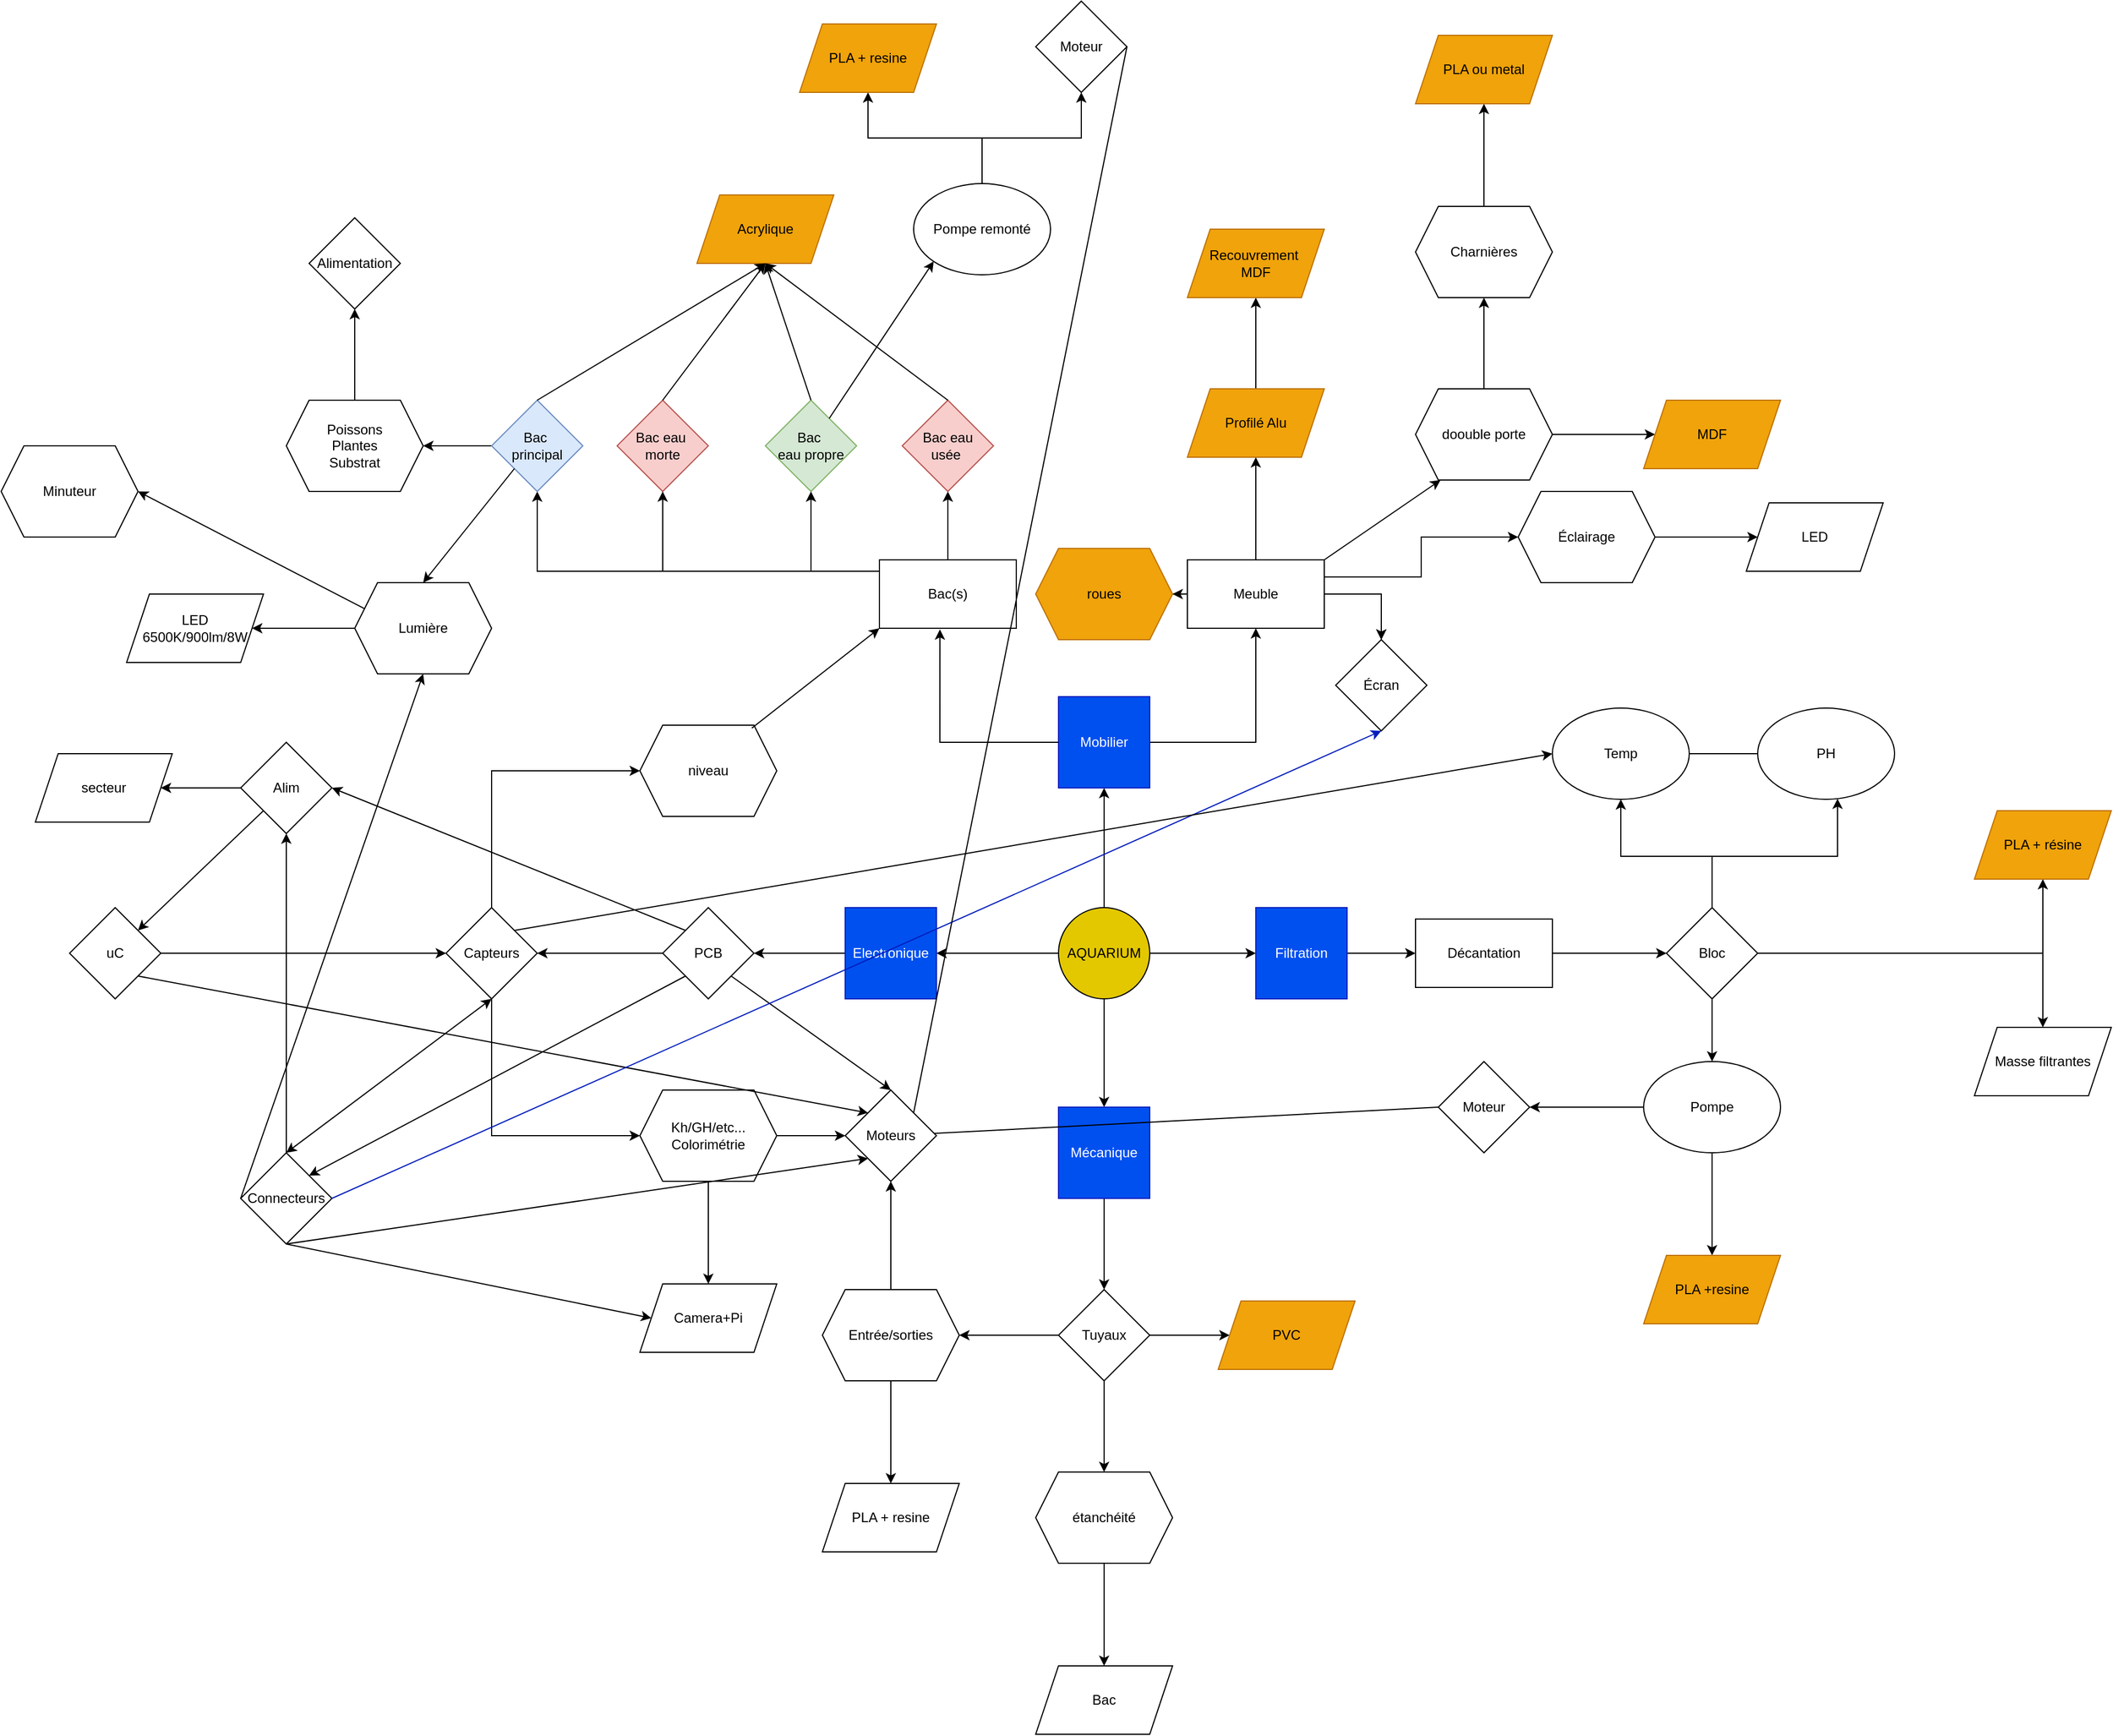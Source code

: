 <mxfile version="26.0.16">
  <diagram name="Page-1" id="bLoTzZ8Ia0ItAPfDWfL3">
    <mxGraphModel dx="2004" dy="1164" grid="1" gridSize="10" guides="1" tooltips="1" connect="1" arrows="1" fold="1" page="1" pageScale="1" pageWidth="4681" pageHeight="3300" math="0" shadow="0">
      <root>
        <mxCell id="0" />
        <mxCell id="1" parent="0" />
        <mxCell id="1NUKo4ohcZJnNdeGKxfr-5" style="edgeStyle=orthogonalEdgeStyle;rounded=0;orthogonalLoop=1;jettySize=auto;html=1;" parent="1" source="1NUKo4ohcZJnNdeGKxfr-3" edge="1">
          <mxGeometry relative="1" as="geometry">
            <mxPoint x="2327" y="1340" as="targetPoint" />
          </mxGeometry>
        </mxCell>
        <mxCell id="1NUKo4ohcZJnNdeGKxfr-7" style="edgeStyle=orthogonalEdgeStyle;rounded=0;orthogonalLoop=1;jettySize=auto;html=1;" parent="1" source="1NUKo4ohcZJnNdeGKxfr-3" target="1NUKo4ohcZJnNdeGKxfr-8" edge="1">
          <mxGeometry relative="1" as="geometry">
            <mxPoint x="2500" y="1485" as="targetPoint" />
          </mxGeometry>
        </mxCell>
        <mxCell id="1NUKo4ohcZJnNdeGKxfr-12" value="" style="edgeStyle=orthogonalEdgeStyle;rounded=0;orthogonalLoop=1;jettySize=auto;html=1;" parent="1" source="1NUKo4ohcZJnNdeGKxfr-3" target="1NUKo4ohcZJnNdeGKxfr-10" edge="1">
          <mxGeometry relative="1" as="geometry" />
        </mxCell>
        <mxCell id="1NUKo4ohcZJnNdeGKxfr-14" value="" style="edgeStyle=orthogonalEdgeStyle;rounded=0;orthogonalLoop=1;jettySize=auto;html=1;" parent="1" source="1NUKo4ohcZJnNdeGKxfr-3" target="1NUKo4ohcZJnNdeGKxfr-13" edge="1">
          <mxGeometry relative="1" as="geometry" />
        </mxCell>
        <mxCell id="1NUKo4ohcZJnNdeGKxfr-3" value="AQUARIUM" style="ellipse;whiteSpace=wrap;html=1;aspect=fixed;fillColor=light-dark(#E3C800,#EFFF11);fontColor=light-dark(#000000,#000000);strokeColor=light-dark(#000000,#E0FF19);" parent="1" vertex="1">
          <mxGeometry x="2287" y="1445" width="80" height="80" as="geometry" />
        </mxCell>
        <mxCell id="1NUKo4ohcZJnNdeGKxfr-18" style="edgeStyle=orthogonalEdgeStyle;rounded=0;orthogonalLoop=1;jettySize=auto;html=1;entryX=0.5;entryY=1;entryDx=0;entryDy=0;" parent="1" source="1NUKo4ohcZJnNdeGKxfr-6" target="1NUKo4ohcZJnNdeGKxfr-16" edge="1">
          <mxGeometry relative="1" as="geometry">
            <mxPoint x="2460" y="1210" as="targetPoint" />
          </mxGeometry>
        </mxCell>
        <mxCell id="1NUKo4ohcZJnNdeGKxfr-6" value="Mobilier" style="whiteSpace=wrap;html=1;aspect=fixed;fillColor=#0050ef;fontColor=#ffffff;strokeColor=#001DBC;" parent="1" vertex="1">
          <mxGeometry x="2287" y="1260" width="80" height="80" as="geometry" />
        </mxCell>
        <mxCell id="1NUKo4ohcZJnNdeGKxfr-21" value="" style="edgeStyle=orthogonalEdgeStyle;rounded=0;orthogonalLoop=1;jettySize=auto;html=1;" parent="1" source="1NUKo4ohcZJnNdeGKxfr-8" target="1NUKo4ohcZJnNdeGKxfr-20" edge="1">
          <mxGeometry relative="1" as="geometry" />
        </mxCell>
        <mxCell id="1NUKo4ohcZJnNdeGKxfr-8" value="Filtration" style="whiteSpace=wrap;html=1;aspect=fixed;fillColor=#0050ef;fontColor=#ffffff;strokeColor=#001DBC;" parent="1" vertex="1">
          <mxGeometry x="2460" y="1445" width="80" height="80" as="geometry" />
        </mxCell>
        <mxCell id="1NUKo4ohcZJnNdeGKxfr-103" value="" style="edgeStyle=orthogonalEdgeStyle;rounded=0;orthogonalLoop=1;jettySize=auto;html=1;" parent="1" source="1NUKo4ohcZJnNdeGKxfr-10" target="1NUKo4ohcZJnNdeGKxfr-102" edge="1">
          <mxGeometry relative="1" as="geometry" />
        </mxCell>
        <mxCell id="1NUKo4ohcZJnNdeGKxfr-10" value="Electronique" style="whiteSpace=wrap;html=1;aspect=fixed;fillColor=#0050ef;fontColor=#ffffff;strokeColor=#001DBC;" parent="1" vertex="1">
          <mxGeometry x="2100" y="1445" width="80" height="80" as="geometry" />
        </mxCell>
        <mxCell id="1NUKo4ohcZJnNdeGKxfr-77" value="" style="edgeStyle=orthogonalEdgeStyle;rounded=0;orthogonalLoop=1;jettySize=auto;html=1;" parent="1" source="1NUKo4ohcZJnNdeGKxfr-13" target="1NUKo4ohcZJnNdeGKxfr-76" edge="1">
          <mxGeometry relative="1" as="geometry" />
        </mxCell>
        <mxCell id="1NUKo4ohcZJnNdeGKxfr-13" value="Mécanique" style="whiteSpace=wrap;html=1;aspect=fixed;fillColor=#0050ef;fontColor=#ffffff;strokeColor=#001DBC;" parent="1" vertex="1">
          <mxGeometry x="2287" y="1620" width="80" height="80" as="geometry" />
        </mxCell>
        <mxCell id="1NUKo4ohcZJnNdeGKxfr-38" value="" style="edgeStyle=orthogonalEdgeStyle;rounded=0;orthogonalLoop=1;jettySize=auto;html=1;exitX=0;exitY=0.25;exitDx=0;exitDy=0;" parent="1" source="1NUKo4ohcZJnNdeGKxfr-15" target="1NUKo4ohcZJnNdeGKxfr-37" edge="1">
          <mxGeometry relative="1" as="geometry">
            <Array as="points">
              <mxPoint x="2130" y="1150" />
              <mxPoint x="1830" y="1150" />
            </Array>
          </mxGeometry>
        </mxCell>
        <mxCell id="1NUKo4ohcZJnNdeGKxfr-40" value="" style="edgeStyle=orthogonalEdgeStyle;rounded=0;orthogonalLoop=1;jettySize=auto;html=1;" parent="1" source="1NUKo4ohcZJnNdeGKxfr-15" target="1NUKo4ohcZJnNdeGKxfr-39" edge="1">
          <mxGeometry relative="1" as="geometry" />
        </mxCell>
        <mxCell id="1NUKo4ohcZJnNdeGKxfr-15" value="Bac(s)" style="rounded=0;whiteSpace=wrap;html=1;" parent="1" vertex="1">
          <mxGeometry x="2130" y="1140" width="120" height="60" as="geometry" />
        </mxCell>
        <mxCell id="1NUKo4ohcZJnNdeGKxfr-53" value="" style="edgeStyle=orthogonalEdgeStyle;rounded=0;orthogonalLoop=1;jettySize=auto;html=1;" parent="1" source="1NUKo4ohcZJnNdeGKxfr-16" target="1NUKo4ohcZJnNdeGKxfr-52" edge="1">
          <mxGeometry relative="1" as="geometry" />
        </mxCell>
        <mxCell id="1NUKo4ohcZJnNdeGKxfr-122" value="" style="edgeStyle=orthogonalEdgeStyle;rounded=0;orthogonalLoop=1;jettySize=auto;html=1;" parent="1" source="1NUKo4ohcZJnNdeGKxfr-16" target="1NUKo4ohcZJnNdeGKxfr-121" edge="1">
          <mxGeometry relative="1" as="geometry" />
        </mxCell>
        <mxCell id="1NUKo4ohcZJnNdeGKxfr-135" value="" style="edgeStyle=orthogonalEdgeStyle;rounded=0;orthogonalLoop=1;jettySize=auto;html=1;" parent="1" source="1NUKo4ohcZJnNdeGKxfr-16" target="1NUKo4ohcZJnNdeGKxfr-121" edge="1">
          <mxGeometry relative="1" as="geometry" />
        </mxCell>
        <mxCell id="1NUKo4ohcZJnNdeGKxfr-162" value="" style="edgeStyle=orthogonalEdgeStyle;rounded=0;orthogonalLoop=1;jettySize=auto;html=1;" parent="1" source="1NUKo4ohcZJnNdeGKxfr-16" target="1NUKo4ohcZJnNdeGKxfr-161" edge="1">
          <mxGeometry relative="1" as="geometry" />
        </mxCell>
        <mxCell id="1NUKo4ohcZJnNdeGKxfr-172" style="edgeStyle=orthogonalEdgeStyle;rounded=0;orthogonalLoop=1;jettySize=auto;html=1;exitX=1;exitY=0.25;exitDx=0;exitDy=0;" parent="1" source="1NUKo4ohcZJnNdeGKxfr-16" target="1NUKo4ohcZJnNdeGKxfr-171" edge="1">
          <mxGeometry relative="1" as="geometry" />
        </mxCell>
        <mxCell id="1NUKo4ohcZJnNdeGKxfr-16" value="Meuble" style="rounded=0;whiteSpace=wrap;html=1;" parent="1" vertex="1">
          <mxGeometry x="2400" y="1140" width="120" height="60" as="geometry" />
        </mxCell>
        <mxCell id="1NUKo4ohcZJnNdeGKxfr-19" style="edgeStyle=orthogonalEdgeStyle;rounded=0;orthogonalLoop=1;jettySize=auto;html=1;entryX=0.442;entryY=1.017;entryDx=0;entryDy=0;entryPerimeter=0;" parent="1" source="1NUKo4ohcZJnNdeGKxfr-6" target="1NUKo4ohcZJnNdeGKxfr-15" edge="1">
          <mxGeometry relative="1" as="geometry" />
        </mxCell>
        <mxCell id="1NUKo4ohcZJnNdeGKxfr-58" value="" style="edgeStyle=orthogonalEdgeStyle;rounded=0;orthogonalLoop=1;jettySize=auto;html=1;" parent="1" source="1NUKo4ohcZJnNdeGKxfr-20" target="1NUKo4ohcZJnNdeGKxfr-57" edge="1">
          <mxGeometry relative="1" as="geometry" />
        </mxCell>
        <mxCell id="1NUKo4ohcZJnNdeGKxfr-20" value="Décantation" style="whiteSpace=wrap;html=1;" parent="1" vertex="1">
          <mxGeometry x="2600" y="1455" width="120" height="60" as="geometry" />
        </mxCell>
        <mxCell id="1NUKo4ohcZJnNdeGKxfr-120" value="" style="edgeStyle=orthogonalEdgeStyle;rounded=0;orthogonalLoop=1;jettySize=auto;html=1;" parent="1" source="1NUKo4ohcZJnNdeGKxfr-37" target="1NUKo4ohcZJnNdeGKxfr-119" edge="1">
          <mxGeometry relative="1" as="geometry" />
        </mxCell>
        <mxCell id="1NUKo4ohcZJnNdeGKxfr-37" value="Bac&amp;nbsp;&lt;div&gt;principal&lt;/div&gt;" style="rhombus;whiteSpace=wrap;html=1;rounded=0;fillColor=#dae8fc;strokeColor=#6c8ebf;" parent="1" vertex="1">
          <mxGeometry x="1790" y="1000" width="80" height="80" as="geometry" />
        </mxCell>
        <mxCell id="1NUKo4ohcZJnNdeGKxfr-39" value="Bac eau&lt;br&gt;usée&amp;nbsp;" style="rhombus;whiteSpace=wrap;html=1;rounded=0;fillColor=#f8cecc;strokeColor=#b85450;" parent="1" vertex="1">
          <mxGeometry x="2150" y="1000" width="80" height="80" as="geometry" />
        </mxCell>
        <mxCell id="1NUKo4ohcZJnNdeGKxfr-41" value="Bac eau&amp;nbsp;&lt;div&gt;morte&lt;/div&gt;" style="rhombus;whiteSpace=wrap;html=1;fillColor=#f8cecc;strokeColor=#b85450;" parent="1" vertex="1">
          <mxGeometry x="1900" y="1000" width="80" height="80" as="geometry" />
        </mxCell>
        <mxCell id="1NUKo4ohcZJnNdeGKxfr-43" value="" style="endArrow=classic;html=1;rounded=0;entryX=0.5;entryY=1;entryDx=0;entryDy=0;" parent="1" target="1NUKo4ohcZJnNdeGKxfr-41" edge="1">
          <mxGeometry width="50" height="50" relative="1" as="geometry">
            <mxPoint x="1940" y="1150" as="sourcePoint" />
            <mxPoint x="2260" y="1100" as="targetPoint" />
          </mxGeometry>
        </mxCell>
        <mxCell id="1NUKo4ohcZJnNdeGKxfr-44" value="Bac&amp;nbsp;&lt;div&gt;eau propre&lt;/div&gt;" style="rhombus;whiteSpace=wrap;html=1;fillColor=#d5e8d4;strokeColor=#82b366;" parent="1" vertex="1">
          <mxGeometry x="2030" y="1000" width="80" height="80" as="geometry" />
        </mxCell>
        <mxCell id="1NUKo4ohcZJnNdeGKxfr-45" value="" style="endArrow=classic;html=1;rounded=0;entryX=0.5;entryY=1;entryDx=0;entryDy=0;" parent="1" target="1NUKo4ohcZJnNdeGKxfr-44" edge="1">
          <mxGeometry width="50" height="50" relative="1" as="geometry">
            <mxPoint x="2070" y="1150" as="sourcePoint" />
            <mxPoint x="2140" y="1050" as="targetPoint" />
          </mxGeometry>
        </mxCell>
        <mxCell id="1NUKo4ohcZJnNdeGKxfr-46" value="Acrylique" style="shape=parallelogram;perimeter=parallelogramPerimeter;whiteSpace=wrap;html=1;fixedSize=1;fillColor=#f0a30a;fontColor=#000000;strokeColor=#BD7000;" parent="1" vertex="1">
          <mxGeometry x="1970" y="820" width="120" height="60" as="geometry" />
        </mxCell>
        <mxCell id="1NUKo4ohcZJnNdeGKxfr-47" value="" style="endArrow=classic;html=1;rounded=0;exitX=0.5;exitY=0;exitDx=0;exitDy=0;entryX=0.5;entryY=1;entryDx=0;entryDy=0;" parent="1" source="1NUKo4ohcZJnNdeGKxfr-37" target="1NUKo4ohcZJnNdeGKxfr-46" edge="1">
          <mxGeometry width="50" height="50" relative="1" as="geometry">
            <mxPoint x="2090" y="960" as="sourcePoint" />
            <mxPoint x="2140" y="910" as="targetPoint" />
          </mxGeometry>
        </mxCell>
        <mxCell id="1NUKo4ohcZJnNdeGKxfr-49" value="" style="endArrow=classic;html=1;rounded=0;exitX=0.5;exitY=0;exitDx=0;exitDy=0;entryX=0.5;entryY=1;entryDx=0;entryDy=0;" parent="1" source="1NUKo4ohcZJnNdeGKxfr-41" target="1NUKo4ohcZJnNdeGKxfr-46" edge="1">
          <mxGeometry width="50" height="50" relative="1" as="geometry">
            <mxPoint x="2090" y="960" as="sourcePoint" />
            <mxPoint x="2140" y="910" as="targetPoint" />
          </mxGeometry>
        </mxCell>
        <mxCell id="1NUKo4ohcZJnNdeGKxfr-50" value="" style="endArrow=classic;html=1;rounded=0;exitX=0.5;exitY=0;exitDx=0;exitDy=0;entryX=0.5;entryY=1;entryDx=0;entryDy=0;" parent="1" source="1NUKo4ohcZJnNdeGKxfr-44" target="1NUKo4ohcZJnNdeGKxfr-46" edge="1">
          <mxGeometry width="50" height="50" relative="1" as="geometry">
            <mxPoint x="2090" y="960" as="sourcePoint" />
            <mxPoint x="2140" y="910" as="targetPoint" />
          </mxGeometry>
        </mxCell>
        <mxCell id="1NUKo4ohcZJnNdeGKxfr-51" value="" style="endArrow=classic;html=1;rounded=0;exitX=0.5;exitY=0;exitDx=0;exitDy=0;entryX=0.5;entryY=1;entryDx=0;entryDy=0;" parent="1" source="1NUKo4ohcZJnNdeGKxfr-39" target="1NUKo4ohcZJnNdeGKxfr-46" edge="1">
          <mxGeometry width="50" height="50" relative="1" as="geometry">
            <mxPoint x="2090" y="960" as="sourcePoint" />
            <mxPoint x="2140" y="910" as="targetPoint" />
          </mxGeometry>
        </mxCell>
        <mxCell id="1NUKo4ohcZJnNdeGKxfr-145" value="" style="edgeStyle=orthogonalEdgeStyle;rounded=0;orthogonalLoop=1;jettySize=auto;html=1;" parent="1" source="1NUKo4ohcZJnNdeGKxfr-52" target="1NUKo4ohcZJnNdeGKxfr-144" edge="1">
          <mxGeometry relative="1" as="geometry" />
        </mxCell>
        <mxCell id="1NUKo4ohcZJnNdeGKxfr-52" value="Profilé Alu" style="shape=parallelogram;perimeter=parallelogramPerimeter;whiteSpace=wrap;html=1;fixedSize=1;rounded=0;fillColor=#f0a30a;fontColor=#000000;strokeColor=#BD7000;" parent="1" vertex="1">
          <mxGeometry x="2400" y="990" width="120" height="60" as="geometry" />
        </mxCell>
        <mxCell id="1NUKo4ohcZJnNdeGKxfr-54" value="Masse filtrantes" style="shape=parallelogram;perimeter=parallelogramPerimeter;whiteSpace=wrap;html=1;fixedSize=1;" parent="1" vertex="1">
          <mxGeometry x="3090" y="1550" width="120" height="60" as="geometry" />
        </mxCell>
        <mxCell id="1NUKo4ohcZJnNdeGKxfr-60" value="" style="edgeStyle=orthogonalEdgeStyle;rounded=0;orthogonalLoop=1;jettySize=auto;html=1;" parent="1" source="1NUKo4ohcZJnNdeGKxfr-57" target="1NUKo4ohcZJnNdeGKxfr-59" edge="1">
          <mxGeometry relative="1" as="geometry">
            <Array as="points">
              <mxPoint x="3150" y="1485" />
            </Array>
          </mxGeometry>
        </mxCell>
        <mxCell id="1NUKo4ohcZJnNdeGKxfr-67" value="" style="edgeStyle=orthogonalEdgeStyle;rounded=0;orthogonalLoop=1;jettySize=auto;html=1;" parent="1" source="1NUKo4ohcZJnNdeGKxfr-57" target="1NUKo4ohcZJnNdeGKxfr-63" edge="1">
          <mxGeometry relative="1" as="geometry">
            <Array as="points">
              <mxPoint x="2860" y="1400" />
              <mxPoint x="2970" y="1400" />
            </Array>
          </mxGeometry>
        </mxCell>
        <mxCell id="1NUKo4ohcZJnNdeGKxfr-72" value="" style="edgeStyle=orthogonalEdgeStyle;rounded=0;orthogonalLoop=1;jettySize=auto;html=1;" parent="1" source="1NUKo4ohcZJnNdeGKxfr-57" target="1NUKo4ohcZJnNdeGKxfr-70" edge="1">
          <mxGeometry relative="1" as="geometry" />
        </mxCell>
        <mxCell id="1NUKo4ohcZJnNdeGKxfr-57" value="Bloc" style="rhombus;whiteSpace=wrap;html=1;" parent="1" vertex="1">
          <mxGeometry x="2820" y="1445" width="80" height="80" as="geometry" />
        </mxCell>
        <mxCell id="1NUKo4ohcZJnNdeGKxfr-59" value="PLA + résine" style="shape=parallelogram;perimeter=parallelogramPerimeter;whiteSpace=wrap;html=1;fixedSize=1;fillColor=#f0a30a;fontColor=#000000;strokeColor=#BD7000;" parent="1" vertex="1">
          <mxGeometry x="3090" y="1360" width="120" height="60" as="geometry" />
        </mxCell>
        <mxCell id="1NUKo4ohcZJnNdeGKxfr-62" value="" style="endArrow=classic;html=1;rounded=0;entryX=0.5;entryY=0;entryDx=0;entryDy=0;" parent="1" target="1NUKo4ohcZJnNdeGKxfr-54" edge="1">
          <mxGeometry width="50" height="50" relative="1" as="geometry">
            <mxPoint x="3150" y="1480" as="sourcePoint" />
            <mxPoint x="3090" y="1410" as="targetPoint" />
          </mxGeometry>
        </mxCell>
        <mxCell id="1NUKo4ohcZJnNdeGKxfr-63" value="PH" style="ellipse;whiteSpace=wrap;html=1;" parent="1" vertex="1">
          <mxGeometry x="2900" y="1270" width="120" height="80" as="geometry" />
        </mxCell>
        <mxCell id="1NUKo4ohcZJnNdeGKxfr-64" value="Temp" style="ellipse;whiteSpace=wrap;html=1;" parent="1" vertex="1">
          <mxGeometry x="2720" y="1270" width="120" height="80" as="geometry" />
        </mxCell>
        <mxCell id="1NUKo4ohcZJnNdeGKxfr-69" value="" style="endArrow=classic;html=1;rounded=0;entryX=0.5;entryY=1;entryDx=0;entryDy=0;" parent="1" target="1NUKo4ohcZJnNdeGKxfr-64" edge="1">
          <mxGeometry width="50" height="50" relative="1" as="geometry">
            <mxPoint x="2860" y="1400" as="sourcePoint" />
            <mxPoint x="2760" y="1530" as="targetPoint" />
            <Array as="points">
              <mxPoint x="2820" y="1400" />
              <mxPoint x="2780" y="1400" />
            </Array>
          </mxGeometry>
        </mxCell>
        <mxCell id="1NUKo4ohcZJnNdeGKxfr-92" value="" style="edgeStyle=orthogonalEdgeStyle;rounded=0;orthogonalLoop=1;jettySize=auto;html=1;" parent="1" source="1NUKo4ohcZJnNdeGKxfr-70" target="1NUKo4ohcZJnNdeGKxfr-91" edge="1">
          <mxGeometry relative="1" as="geometry" />
        </mxCell>
        <mxCell id="1NUKo4ohcZJnNdeGKxfr-131" value="" style="edgeStyle=orthogonalEdgeStyle;rounded=0;orthogonalLoop=1;jettySize=auto;html=1;" parent="1" source="1NUKo4ohcZJnNdeGKxfr-70" target="1NUKo4ohcZJnNdeGKxfr-130" edge="1">
          <mxGeometry relative="1" as="geometry" />
        </mxCell>
        <mxCell id="1NUKo4ohcZJnNdeGKxfr-70" value="Pompe" style="ellipse;whiteSpace=wrap;html=1;" parent="1" vertex="1">
          <mxGeometry x="2800" y="1580" width="120" height="80" as="geometry" />
        </mxCell>
        <mxCell id="1NUKo4ohcZJnNdeGKxfr-94" value="" style="edgeStyle=orthogonalEdgeStyle;rounded=0;orthogonalLoop=1;jettySize=auto;html=1;" parent="1" source="1NUKo4ohcZJnNdeGKxfr-74" target="1NUKo4ohcZJnNdeGKxfr-93" edge="1">
          <mxGeometry relative="1" as="geometry" />
        </mxCell>
        <mxCell id="1NUKo4ohcZJnNdeGKxfr-133" value="" style="edgeStyle=orthogonalEdgeStyle;rounded=0;orthogonalLoop=1;jettySize=auto;html=1;" parent="1" source="1NUKo4ohcZJnNdeGKxfr-74" target="1NUKo4ohcZJnNdeGKxfr-132" edge="1">
          <mxGeometry relative="1" as="geometry" />
        </mxCell>
        <mxCell id="1NUKo4ohcZJnNdeGKxfr-74" value="Pompe remonté" style="ellipse;whiteSpace=wrap;html=1;" parent="1" vertex="1">
          <mxGeometry x="2160" y="810" width="120" height="80" as="geometry" />
        </mxCell>
        <mxCell id="1NUKo4ohcZJnNdeGKxfr-75" value="" style="endArrow=classic;html=1;rounded=0;entryX=0;entryY=1;entryDx=0;entryDy=0;" parent="1" source="1NUKo4ohcZJnNdeGKxfr-44" target="1NUKo4ohcZJnNdeGKxfr-74" edge="1">
          <mxGeometry width="50" height="50" relative="1" as="geometry">
            <mxPoint x="2210" y="850" as="sourcePoint" />
            <mxPoint x="2260" y="800" as="targetPoint" />
          </mxGeometry>
        </mxCell>
        <mxCell id="1NUKo4ohcZJnNdeGKxfr-79" value="" style="edgeStyle=orthogonalEdgeStyle;rounded=0;orthogonalLoop=1;jettySize=auto;html=1;" parent="1" source="1NUKo4ohcZJnNdeGKxfr-76" target="1NUKo4ohcZJnNdeGKxfr-78" edge="1">
          <mxGeometry relative="1" as="geometry" />
        </mxCell>
        <mxCell id="1NUKo4ohcZJnNdeGKxfr-81" value="" style="edgeStyle=orthogonalEdgeStyle;rounded=0;orthogonalLoop=1;jettySize=auto;html=1;" parent="1" source="1NUKo4ohcZJnNdeGKxfr-76" target="1NUKo4ohcZJnNdeGKxfr-80" edge="1">
          <mxGeometry relative="1" as="geometry" />
        </mxCell>
        <mxCell id="1NUKo4ohcZJnNdeGKxfr-83" value="" style="edgeStyle=orthogonalEdgeStyle;rounded=0;orthogonalLoop=1;jettySize=auto;html=1;" parent="1" source="1NUKo4ohcZJnNdeGKxfr-76" target="1NUKo4ohcZJnNdeGKxfr-82" edge="1">
          <mxGeometry relative="1" as="geometry" />
        </mxCell>
        <mxCell id="1NUKo4ohcZJnNdeGKxfr-76" value="Tuyaux" style="rhombus;whiteSpace=wrap;html=1;" parent="1" vertex="1">
          <mxGeometry x="2287" y="1780" width="80" height="80" as="geometry" />
        </mxCell>
        <mxCell id="1NUKo4ohcZJnNdeGKxfr-154" value="" style="edgeStyle=orthogonalEdgeStyle;rounded=0;orthogonalLoop=1;jettySize=auto;html=1;" parent="1" source="1NUKo4ohcZJnNdeGKxfr-78" target="1NUKo4ohcZJnNdeGKxfr-153" edge="1">
          <mxGeometry relative="1" as="geometry" />
        </mxCell>
        <mxCell id="1NUKo4ohcZJnNdeGKxfr-78" value="étanchéité" style="shape=hexagon;perimeter=hexagonPerimeter2;whiteSpace=wrap;html=1;fixedSize=1;" parent="1" vertex="1">
          <mxGeometry x="2267" y="1940" width="120" height="80" as="geometry" />
        </mxCell>
        <mxCell id="1NUKo4ohcZJnNdeGKxfr-80" value="PVC" style="shape=parallelogram;perimeter=parallelogramPerimeter;whiteSpace=wrap;html=1;fixedSize=1;fillColor=#f0a30a;fontColor=#000000;strokeColor=#BD7000;" parent="1" vertex="1">
          <mxGeometry x="2427" y="1790" width="120" height="60" as="geometry" />
        </mxCell>
        <mxCell id="1NUKo4ohcZJnNdeGKxfr-85" value="" style="edgeStyle=orthogonalEdgeStyle;rounded=0;orthogonalLoop=1;jettySize=auto;html=1;" parent="1" source="1NUKo4ohcZJnNdeGKxfr-82" target="1NUKo4ohcZJnNdeGKxfr-84" edge="1">
          <mxGeometry relative="1" as="geometry" />
        </mxCell>
        <mxCell id="1NUKo4ohcZJnNdeGKxfr-156" value="" style="edgeStyle=orthogonalEdgeStyle;rounded=0;orthogonalLoop=1;jettySize=auto;html=1;" parent="1" source="1NUKo4ohcZJnNdeGKxfr-82" target="1NUKo4ohcZJnNdeGKxfr-155" edge="1">
          <mxGeometry relative="1" as="geometry" />
        </mxCell>
        <mxCell id="1NUKo4ohcZJnNdeGKxfr-82" value="Entrée/sorties" style="shape=hexagon;perimeter=hexagonPerimeter2;whiteSpace=wrap;html=1;fixedSize=1;" parent="1" vertex="1">
          <mxGeometry x="2080" y="1780" width="120" height="80" as="geometry" />
        </mxCell>
        <mxCell id="1NUKo4ohcZJnNdeGKxfr-84" value="Moteurs" style="rhombus;whiteSpace=wrap;html=1;" parent="1" vertex="1">
          <mxGeometry x="2100" y="1605" width="80" height="80" as="geometry" />
        </mxCell>
        <mxCell id="1NUKo4ohcZJnNdeGKxfr-89" value="" style="edgeStyle=orthogonalEdgeStyle;rounded=0;orthogonalLoop=1;jettySize=auto;html=1;" parent="1" source="1NUKo4ohcZJnNdeGKxfr-86" target="1NUKo4ohcZJnNdeGKxfr-88" edge="1">
          <mxGeometry relative="1" as="geometry">
            <Array as="points">
              <mxPoint x="1790" y="1645" />
            </Array>
          </mxGeometry>
        </mxCell>
        <mxCell id="1NUKo4ohcZJnNdeGKxfr-96" value="" style="edgeStyle=orthogonalEdgeStyle;rounded=0;orthogonalLoop=1;jettySize=auto;html=1;" parent="1" source="1NUKo4ohcZJnNdeGKxfr-86" target="1NUKo4ohcZJnNdeGKxfr-95" edge="1">
          <mxGeometry relative="1" as="geometry">
            <Array as="points">
              <mxPoint x="1790" y="1325" />
            </Array>
          </mxGeometry>
        </mxCell>
        <mxCell id="1NUKo4ohcZJnNdeGKxfr-86" value="Capteurs" style="rhombus;whiteSpace=wrap;html=1;" parent="1" vertex="1">
          <mxGeometry x="1750" y="1445" width="80" height="80" as="geometry" />
        </mxCell>
        <mxCell id="1NUKo4ohcZJnNdeGKxfr-90" value="" style="edgeStyle=orthogonalEdgeStyle;rounded=0;orthogonalLoop=1;jettySize=auto;html=1;" parent="1" source="1NUKo4ohcZJnNdeGKxfr-88" target="1NUKo4ohcZJnNdeGKxfr-84" edge="1">
          <mxGeometry relative="1" as="geometry" />
        </mxCell>
        <mxCell id="1NUKo4ohcZJnNdeGKxfr-100" value="" style="edgeStyle=orthogonalEdgeStyle;rounded=0;orthogonalLoop=1;jettySize=auto;html=1;" parent="1" source="1NUKo4ohcZJnNdeGKxfr-88" target="1NUKo4ohcZJnNdeGKxfr-99" edge="1">
          <mxGeometry relative="1" as="geometry" />
        </mxCell>
        <mxCell id="1NUKo4ohcZJnNdeGKxfr-88" value="Kh/GH/etc...&lt;div&gt;Colorimétrie&lt;/div&gt;" style="shape=hexagon;perimeter=hexagonPerimeter2;whiteSpace=wrap;html=1;fixedSize=1;" parent="1" vertex="1">
          <mxGeometry x="1920" y="1605" width="120" height="80" as="geometry" />
        </mxCell>
        <mxCell id="1NUKo4ohcZJnNdeGKxfr-91" value="Moteur" style="rhombus;whiteSpace=wrap;html=1;" parent="1" vertex="1">
          <mxGeometry x="2620" y="1580" width="80" height="80" as="geometry" />
        </mxCell>
        <mxCell id="1NUKo4ohcZJnNdeGKxfr-93" value="Moteur" style="rhombus;whiteSpace=wrap;html=1;" parent="1" vertex="1">
          <mxGeometry x="2267" y="650" width="80" height="80" as="geometry" />
        </mxCell>
        <mxCell id="1NUKo4ohcZJnNdeGKxfr-95" value="niveau" style="shape=hexagon;perimeter=hexagonPerimeter2;whiteSpace=wrap;html=1;fixedSize=1;" parent="1" vertex="1">
          <mxGeometry x="1920" y="1285" width="120" height="80" as="geometry" />
        </mxCell>
        <mxCell id="1NUKo4ohcZJnNdeGKxfr-97" value="" style="endArrow=classic;html=1;rounded=0;exitX=0.818;exitY=0.032;exitDx=0;exitDy=0;exitPerimeter=0;entryX=0;entryY=1;entryDx=0;entryDy=0;" parent="1" source="1NUKo4ohcZJnNdeGKxfr-95" target="1NUKo4ohcZJnNdeGKxfr-15" edge="1">
          <mxGeometry width="50" height="50" relative="1" as="geometry">
            <mxPoint x="1860" y="1470" as="sourcePoint" />
            <mxPoint x="1910" y="1420" as="targetPoint" />
          </mxGeometry>
        </mxCell>
        <mxCell id="1NUKo4ohcZJnNdeGKxfr-99" value="Camera+Pi" style="shape=parallelogram;perimeter=parallelogramPerimeter;whiteSpace=wrap;html=1;fixedSize=1;" parent="1" vertex="1">
          <mxGeometry x="1920" y="1775" width="120" height="60" as="geometry" />
        </mxCell>
        <mxCell id="1NUKo4ohcZJnNdeGKxfr-104" value="" style="edgeStyle=orthogonalEdgeStyle;rounded=0;orthogonalLoop=1;jettySize=auto;html=1;" parent="1" source="1NUKo4ohcZJnNdeGKxfr-102" target="1NUKo4ohcZJnNdeGKxfr-86" edge="1">
          <mxGeometry relative="1" as="geometry" />
        </mxCell>
        <mxCell id="1NUKo4ohcZJnNdeGKxfr-102" value="PCB" style="rhombus;whiteSpace=wrap;html=1;" parent="1" vertex="1">
          <mxGeometry x="1940" y="1445" width="80" height="80" as="geometry" />
        </mxCell>
        <mxCell id="1NUKo4ohcZJnNdeGKxfr-105" value="" style="endArrow=classic;html=1;rounded=0;exitX=1;exitY=1;exitDx=0;exitDy=0;entryX=0.5;entryY=0;entryDx=0;entryDy=0;" parent="1" source="1NUKo4ohcZJnNdeGKxfr-102" target="1NUKo4ohcZJnNdeGKxfr-84" edge="1">
          <mxGeometry width="50" height="50" relative="1" as="geometry">
            <mxPoint x="1860" y="1450" as="sourcePoint" />
            <mxPoint x="1910" y="1400" as="targetPoint" />
          </mxGeometry>
        </mxCell>
        <mxCell id="1NUKo4ohcZJnNdeGKxfr-158" value="" style="edgeStyle=orthogonalEdgeStyle;rounded=0;orthogonalLoop=1;jettySize=auto;html=1;" parent="1" source="1NUKo4ohcZJnNdeGKxfr-106" target="1NUKo4ohcZJnNdeGKxfr-157" edge="1">
          <mxGeometry relative="1" as="geometry" />
        </mxCell>
        <mxCell id="1NUKo4ohcZJnNdeGKxfr-106" value="Alim" style="rhombus;whiteSpace=wrap;html=1;" parent="1" vertex="1">
          <mxGeometry x="1570" y="1300" width="80" height="80" as="geometry" />
        </mxCell>
        <mxCell id="1NUKo4ohcZJnNdeGKxfr-108" value="" style="endArrow=classic;html=1;rounded=0;exitX=0;exitY=0;exitDx=0;exitDy=0;entryX=1;entryY=0.5;entryDx=0;entryDy=0;" parent="1" source="1NUKo4ohcZJnNdeGKxfr-102" target="1NUKo4ohcZJnNdeGKxfr-106" edge="1">
          <mxGeometry width="50" height="50" relative="1" as="geometry">
            <mxPoint x="1860" y="1360" as="sourcePoint" />
            <mxPoint x="1910" y="1310" as="targetPoint" />
          </mxGeometry>
        </mxCell>
        <mxCell id="1NUKo4ohcZJnNdeGKxfr-109" value="Connecteurs" style="rhombus;whiteSpace=wrap;html=1;" parent="1" vertex="1">
          <mxGeometry x="1570" y="1660" width="80" height="80" as="geometry" />
        </mxCell>
        <mxCell id="1NUKo4ohcZJnNdeGKxfr-110" value="" style="endArrow=classic;html=1;rounded=0;exitX=0;exitY=1;exitDx=0;exitDy=0;entryX=1;entryY=0;entryDx=0;entryDy=0;" parent="1" source="1NUKo4ohcZJnNdeGKxfr-102" target="1NUKo4ohcZJnNdeGKxfr-109" edge="1">
          <mxGeometry width="50" height="50" relative="1" as="geometry">
            <mxPoint x="1860" y="1730" as="sourcePoint" />
            <mxPoint x="1910" y="1680" as="targetPoint" />
          </mxGeometry>
        </mxCell>
        <mxCell id="1NUKo4ohcZJnNdeGKxfr-111" value="" style="endArrow=classic;html=1;rounded=0;exitX=0.5;exitY=1;exitDx=0;exitDy=0;entryX=0;entryY=1;entryDx=0;entryDy=0;" parent="1" source="1NUKo4ohcZJnNdeGKxfr-109" target="1NUKo4ohcZJnNdeGKxfr-84" edge="1">
          <mxGeometry width="50" height="50" relative="1" as="geometry">
            <mxPoint x="1860" y="1730" as="sourcePoint" />
            <mxPoint x="1910" y="1680" as="targetPoint" />
          </mxGeometry>
        </mxCell>
        <mxCell id="1NUKo4ohcZJnNdeGKxfr-113" value="" style="endArrow=classic;html=1;rounded=0;exitX=0.5;exitY=0;exitDx=0;exitDy=0;entryX=0.5;entryY=1;entryDx=0;entryDy=0;" parent="1" source="1NUKo4ohcZJnNdeGKxfr-109" target="1NUKo4ohcZJnNdeGKxfr-106" edge="1">
          <mxGeometry width="50" height="50" relative="1" as="geometry">
            <mxPoint x="1860" y="1580" as="sourcePoint" />
            <mxPoint x="1910" y="1530" as="targetPoint" />
          </mxGeometry>
        </mxCell>
        <mxCell id="1NUKo4ohcZJnNdeGKxfr-114" value="uC" style="rhombus;whiteSpace=wrap;html=1;" parent="1" vertex="1">
          <mxGeometry x="1420" y="1445" width="80" height="80" as="geometry" />
        </mxCell>
        <mxCell id="1NUKo4ohcZJnNdeGKxfr-115" value="" style="endArrow=classic;html=1;rounded=0;exitX=0;exitY=1;exitDx=0;exitDy=0;entryX=1;entryY=0;entryDx=0;entryDy=0;" parent="1" source="1NUKo4ohcZJnNdeGKxfr-106" target="1NUKo4ohcZJnNdeGKxfr-114" edge="1">
          <mxGeometry width="50" height="50" relative="1" as="geometry">
            <mxPoint x="1860" y="1580" as="sourcePoint" />
            <mxPoint x="1910" y="1530" as="targetPoint" />
          </mxGeometry>
        </mxCell>
        <mxCell id="1NUKo4ohcZJnNdeGKxfr-117" value="" style="endArrow=classic;html=1;rounded=0;exitX=1;exitY=0.5;exitDx=0;exitDy=0;" parent="1" source="1NUKo4ohcZJnNdeGKxfr-114" target="1NUKo4ohcZJnNdeGKxfr-86" edge="1">
          <mxGeometry width="50" height="50" relative="1" as="geometry">
            <mxPoint x="1860" y="1580" as="sourcePoint" />
            <mxPoint x="1910" y="1530" as="targetPoint" />
          </mxGeometry>
        </mxCell>
        <mxCell id="1NUKo4ohcZJnNdeGKxfr-118" value="" style="endArrow=classic;html=1;rounded=0;exitX=1;exitY=1;exitDx=0;exitDy=0;entryX=0;entryY=0;entryDx=0;entryDy=0;" parent="1" source="1NUKo4ohcZJnNdeGKxfr-114" target="1NUKo4ohcZJnNdeGKxfr-84" edge="1">
          <mxGeometry width="50" height="50" relative="1" as="geometry">
            <mxPoint x="1860" y="1580" as="sourcePoint" />
            <mxPoint x="1910" y="1530" as="targetPoint" />
          </mxGeometry>
        </mxCell>
        <mxCell id="P7xfAR2RW8G2SWLGhTN0-7" value="" style="edgeStyle=orthogonalEdgeStyle;rounded=0;orthogonalLoop=1;jettySize=auto;html=1;" parent="1" source="1NUKo4ohcZJnNdeGKxfr-119" target="P7xfAR2RW8G2SWLGhTN0-6" edge="1">
          <mxGeometry relative="1" as="geometry" />
        </mxCell>
        <mxCell id="1NUKo4ohcZJnNdeGKxfr-119" value="Poissons&lt;div&gt;Plantes&lt;/div&gt;&lt;div&gt;Substrat&lt;/div&gt;" style="shape=hexagon;perimeter=hexagonPerimeter2;whiteSpace=wrap;html=1;fixedSize=1;rounded=0;" parent="1" vertex="1">
          <mxGeometry x="1610" y="1000" width="120" height="80" as="geometry" />
        </mxCell>
        <mxCell id="1NUKo4ohcZJnNdeGKxfr-121" value="Écran" style="rhombus;whiteSpace=wrap;html=1;rounded=0;" parent="1" vertex="1">
          <mxGeometry x="2530" y="1210" width="80" height="80" as="geometry" />
        </mxCell>
        <mxCell id="1NUKo4ohcZJnNdeGKxfr-123" value="" style="endArrow=classic;html=1;rounded=0;exitX=1;exitY=0.5;exitDx=0;exitDy=0;entryX=0.5;entryY=1;entryDx=0;entryDy=0;fillColor=#0050ef;strokeColor=light-dark(#001DBC,#FFFFFF);" parent="1" source="1NUKo4ohcZJnNdeGKxfr-109" target="1NUKo4ohcZJnNdeGKxfr-121" edge="1">
          <mxGeometry width="50" height="50" relative="1" as="geometry">
            <mxPoint x="1870" y="1490" as="sourcePoint" />
            <mxPoint x="1920" y="1440" as="targetPoint" />
          </mxGeometry>
        </mxCell>
        <mxCell id="1NUKo4ohcZJnNdeGKxfr-124" value="" style="endArrow=classic;startArrow=classic;html=1;rounded=0;exitX=0.5;exitY=0;exitDx=0;exitDy=0;entryX=0.5;entryY=1;entryDx=0;entryDy=0;" parent="1" source="1NUKo4ohcZJnNdeGKxfr-109" target="1NUKo4ohcZJnNdeGKxfr-86" edge="1">
          <mxGeometry width="50" height="50" relative="1" as="geometry">
            <mxPoint x="1870" y="1490" as="sourcePoint" />
            <mxPoint x="1920" y="1440" as="targetPoint" />
          </mxGeometry>
        </mxCell>
        <mxCell id="1NUKo4ohcZJnNdeGKxfr-125" value="" style="endArrow=none;html=1;rounded=0;entryX=0;entryY=0.5;entryDx=0;entryDy=0;" parent="1" source="1NUKo4ohcZJnNdeGKxfr-84" target="1NUKo4ohcZJnNdeGKxfr-91" edge="1">
          <mxGeometry width="50" height="50" relative="1" as="geometry">
            <mxPoint x="2450" y="1730" as="sourcePoint" />
            <mxPoint x="2500" y="1680" as="targetPoint" />
          </mxGeometry>
        </mxCell>
        <mxCell id="1NUKo4ohcZJnNdeGKxfr-126" value="" style="endArrow=none;html=1;rounded=0;entryX=1;entryY=0.5;entryDx=0;entryDy=0;exitX=1;exitY=0;exitDx=0;exitDy=0;" parent="1" source="1NUKo4ohcZJnNdeGKxfr-84" target="1NUKo4ohcZJnNdeGKxfr-93" edge="1">
          <mxGeometry width="50" height="50" relative="1" as="geometry">
            <mxPoint x="2450" y="1450" as="sourcePoint" />
            <mxPoint x="2500" y="1400" as="targetPoint" />
          </mxGeometry>
        </mxCell>
        <mxCell id="1NUKo4ohcZJnNdeGKxfr-128" value="" style="endArrow=classic;html=1;rounded=0;exitX=1;exitY=0;exitDx=0;exitDy=0;entryX=0;entryY=0.5;entryDx=0;entryDy=0;" parent="1" source="1NUKo4ohcZJnNdeGKxfr-86" target="1NUKo4ohcZJnNdeGKxfr-64" edge="1">
          <mxGeometry width="50" height="50" relative="1" as="geometry">
            <mxPoint x="2370" y="1500" as="sourcePoint" />
            <mxPoint x="2420" y="1450" as="targetPoint" />
          </mxGeometry>
        </mxCell>
        <mxCell id="1NUKo4ohcZJnNdeGKxfr-129" value="" style="endArrow=none;html=1;rounded=0;entryX=0;entryY=0.5;entryDx=0;entryDy=0;exitX=1;exitY=0.5;exitDx=0;exitDy=0;" parent="1" source="1NUKo4ohcZJnNdeGKxfr-64" target="1NUKo4ohcZJnNdeGKxfr-63" edge="1">
          <mxGeometry width="50" height="50" relative="1" as="geometry">
            <mxPoint x="2370" y="1500" as="sourcePoint" />
            <mxPoint x="2420" y="1450" as="targetPoint" />
          </mxGeometry>
        </mxCell>
        <mxCell id="1NUKo4ohcZJnNdeGKxfr-130" value="PLA +resine" style="shape=parallelogram;perimeter=parallelogramPerimeter;whiteSpace=wrap;html=1;fixedSize=1;fillColor=#f0a30a;fontColor=#000000;strokeColor=#BD7000;" parent="1" vertex="1">
          <mxGeometry x="2800" y="1750" width="120" height="60" as="geometry" />
        </mxCell>
        <mxCell id="1NUKo4ohcZJnNdeGKxfr-132" value="PLA + resine" style="shape=parallelogram;perimeter=parallelogramPerimeter;whiteSpace=wrap;html=1;fixedSize=1;fillColor=#f0a30a;fontColor=#000000;strokeColor=#BD7000;" parent="1" vertex="1">
          <mxGeometry x="2060" y="670" width="120" height="60" as="geometry" />
        </mxCell>
        <mxCell id="1NUKo4ohcZJnNdeGKxfr-141" value="" style="edgeStyle=orthogonalEdgeStyle;rounded=0;orthogonalLoop=1;jettySize=auto;html=1;" parent="1" source="1NUKo4ohcZJnNdeGKxfr-138" target="1NUKo4ohcZJnNdeGKxfr-140" edge="1">
          <mxGeometry relative="1" as="geometry" />
        </mxCell>
        <mxCell id="1NUKo4ohcZJnNdeGKxfr-149" value="" style="edgeStyle=orthogonalEdgeStyle;rounded=0;orthogonalLoop=1;jettySize=auto;html=1;" parent="1" source="1NUKo4ohcZJnNdeGKxfr-138" target="1NUKo4ohcZJnNdeGKxfr-148" edge="1">
          <mxGeometry relative="1" as="geometry" />
        </mxCell>
        <mxCell id="1NUKo4ohcZJnNdeGKxfr-138" value="doouble porte" style="shape=hexagon;perimeter=hexagonPerimeter2;whiteSpace=wrap;html=1;fixedSize=1;rounded=0;" parent="1" vertex="1">
          <mxGeometry x="2600" y="990" width="120" height="80" as="geometry" />
        </mxCell>
        <mxCell id="1NUKo4ohcZJnNdeGKxfr-139" value="" style="endArrow=classic;html=1;rounded=0;exitX=1;exitY=0;exitDx=0;exitDy=0;entryX=0.183;entryY=1;entryDx=0;entryDy=0;entryPerimeter=0;" parent="1" source="1NUKo4ohcZJnNdeGKxfr-16" target="1NUKo4ohcZJnNdeGKxfr-138" edge="1">
          <mxGeometry width="50" height="50" relative="1" as="geometry">
            <mxPoint x="2370" y="1040" as="sourcePoint" />
            <mxPoint x="2420" y="990" as="targetPoint" />
          </mxGeometry>
        </mxCell>
        <mxCell id="1NUKo4ohcZJnNdeGKxfr-143" value="" style="edgeStyle=orthogonalEdgeStyle;rounded=0;orthogonalLoop=1;jettySize=auto;html=1;" parent="1" source="1NUKo4ohcZJnNdeGKxfr-140" target="1NUKo4ohcZJnNdeGKxfr-142" edge="1">
          <mxGeometry relative="1" as="geometry" />
        </mxCell>
        <mxCell id="1NUKo4ohcZJnNdeGKxfr-140" value="Charnières" style="shape=hexagon;perimeter=hexagonPerimeter2;whiteSpace=wrap;html=1;fixedSize=1;rounded=0;" parent="1" vertex="1">
          <mxGeometry x="2600" y="830" width="120" height="80" as="geometry" />
        </mxCell>
        <mxCell id="1NUKo4ohcZJnNdeGKxfr-142" value="PLA ou metal" style="shape=parallelogram;perimeter=parallelogramPerimeter;whiteSpace=wrap;html=1;fixedSize=1;rounded=0;fillColor=#f0a30a;fontColor=#000000;strokeColor=#BD7000;" parent="1" vertex="1">
          <mxGeometry x="2600" y="680" width="120" height="60" as="geometry" />
        </mxCell>
        <mxCell id="1NUKo4ohcZJnNdeGKxfr-144" value="Recouvrement&amp;nbsp;&lt;div&gt;MDF&lt;/div&gt;" style="shape=parallelogram;perimeter=parallelogramPerimeter;whiteSpace=wrap;html=1;fixedSize=1;rounded=0;fillColor=#f0a30a;fontColor=#000000;strokeColor=#BD7000;" parent="1" vertex="1">
          <mxGeometry x="2400" y="850" width="120" height="60" as="geometry" />
        </mxCell>
        <mxCell id="1NUKo4ohcZJnNdeGKxfr-148" value="MDF" style="shape=parallelogram;perimeter=parallelogramPerimeter;whiteSpace=wrap;html=1;fixedSize=1;rounded=0;fillColor=#f0a30a;fontColor=#000000;strokeColor=#BD7000;" parent="1" vertex="1">
          <mxGeometry x="2800" y="1000" width="120" height="60" as="geometry" />
        </mxCell>
        <mxCell id="1NUKo4ohcZJnNdeGKxfr-151" value="" style="endArrow=classic;html=1;rounded=0;exitX=0.5;exitY=1;exitDx=0;exitDy=0;entryX=0;entryY=0.5;entryDx=0;entryDy=0;" parent="1" source="1NUKo4ohcZJnNdeGKxfr-109" target="1NUKo4ohcZJnNdeGKxfr-99" edge="1">
          <mxGeometry width="50" height="50" relative="1" as="geometry">
            <mxPoint x="1640" y="1800" as="sourcePoint" />
            <mxPoint x="2420" y="1430" as="targetPoint" />
          </mxGeometry>
        </mxCell>
        <mxCell id="1NUKo4ohcZJnNdeGKxfr-153" value="Bac" style="shape=parallelogram;perimeter=parallelogramPerimeter;whiteSpace=wrap;html=1;fixedSize=1;" parent="1" vertex="1">
          <mxGeometry x="2267" y="2110" width="120" height="60" as="geometry" />
        </mxCell>
        <mxCell id="1NUKo4ohcZJnNdeGKxfr-155" value="PLA + resine" style="shape=parallelogram;perimeter=parallelogramPerimeter;whiteSpace=wrap;html=1;fixedSize=1;" parent="1" vertex="1">
          <mxGeometry x="2080" y="1950" width="120" height="60" as="geometry" />
        </mxCell>
        <mxCell id="1NUKo4ohcZJnNdeGKxfr-157" value="secteur" style="shape=parallelogram;perimeter=parallelogramPerimeter;whiteSpace=wrap;html=1;fixedSize=1;" parent="1" vertex="1">
          <mxGeometry x="1390" y="1310" width="120" height="60" as="geometry" />
        </mxCell>
        <mxCell id="1NUKo4ohcZJnNdeGKxfr-161" value="roues" style="shape=hexagon;perimeter=hexagonPerimeter2;whiteSpace=wrap;html=1;fixedSize=1;rounded=0;fillColor=#f0a30a;fontColor=#000000;strokeColor=#BD7000;" parent="1" vertex="1">
          <mxGeometry x="2267" y="1130" width="120" height="80" as="geometry" />
        </mxCell>
        <mxCell id="1NUKo4ohcZJnNdeGKxfr-168" value="" style="edgeStyle=orthogonalEdgeStyle;rounded=0;orthogonalLoop=1;jettySize=auto;html=1;" parent="1" source="1NUKo4ohcZJnNdeGKxfr-165" target="1NUKo4ohcZJnNdeGKxfr-167" edge="1">
          <mxGeometry relative="1" as="geometry" />
        </mxCell>
        <mxCell id="1NUKo4ohcZJnNdeGKxfr-165" value="Lumière" style="shape=hexagon;perimeter=hexagonPerimeter2;whiteSpace=wrap;html=1;fixedSize=1;rounded=0;" parent="1" vertex="1">
          <mxGeometry x="1670" y="1160" width="120" height="80" as="geometry" />
        </mxCell>
        <mxCell id="1NUKo4ohcZJnNdeGKxfr-166" value="" style="endArrow=classic;html=1;rounded=0;exitX=0;exitY=1;exitDx=0;exitDy=0;entryX=0.5;entryY=0;entryDx=0;entryDy=0;" parent="1" source="1NUKo4ohcZJnNdeGKxfr-37" target="1NUKo4ohcZJnNdeGKxfr-165" edge="1">
          <mxGeometry width="50" height="50" relative="1" as="geometry">
            <mxPoint x="2250" y="1240" as="sourcePoint" />
            <mxPoint x="2300" y="1190" as="targetPoint" />
          </mxGeometry>
        </mxCell>
        <mxCell id="1NUKo4ohcZJnNdeGKxfr-167" value="LED&lt;div&gt;6500K/900lm/8W&lt;/div&gt;" style="shape=parallelogram;perimeter=parallelogramPerimeter;whiteSpace=wrap;html=1;fixedSize=1;rounded=0;" parent="1" vertex="1">
          <mxGeometry x="1470" y="1170" width="120" height="60" as="geometry" />
        </mxCell>
        <mxCell id="1NUKo4ohcZJnNdeGKxfr-169" value="" style="endArrow=classic;html=1;rounded=0;exitX=0;exitY=0.5;exitDx=0;exitDy=0;entryX=0.5;entryY=1;entryDx=0;entryDy=0;" parent="1" source="1NUKo4ohcZJnNdeGKxfr-109" target="1NUKo4ohcZJnNdeGKxfr-165" edge="1">
          <mxGeometry width="50" height="50" relative="1" as="geometry">
            <mxPoint x="2250" y="1240" as="sourcePoint" />
            <mxPoint x="2300" y="1190" as="targetPoint" />
          </mxGeometry>
        </mxCell>
        <mxCell id="1NUKo4ohcZJnNdeGKxfr-174" value="" style="edgeStyle=orthogonalEdgeStyle;rounded=0;orthogonalLoop=1;jettySize=auto;html=1;" parent="1" source="1NUKo4ohcZJnNdeGKxfr-171" target="1NUKo4ohcZJnNdeGKxfr-173" edge="1">
          <mxGeometry relative="1" as="geometry" />
        </mxCell>
        <mxCell id="1NUKo4ohcZJnNdeGKxfr-171" value="Éclairage" style="shape=hexagon;perimeter=hexagonPerimeter2;whiteSpace=wrap;html=1;fixedSize=1;rounded=0;" parent="1" vertex="1">
          <mxGeometry x="2690" y="1080" width="120" height="80" as="geometry" />
        </mxCell>
        <mxCell id="1NUKo4ohcZJnNdeGKxfr-173" value="LED" style="shape=parallelogram;perimeter=parallelogramPerimeter;whiteSpace=wrap;html=1;fixedSize=1;rounded=0;" parent="1" vertex="1">
          <mxGeometry x="2890" y="1090" width="120" height="60" as="geometry" />
        </mxCell>
        <mxCell id="P7xfAR2RW8G2SWLGhTN0-1" value="" style="endArrow=classic;html=1;rounded=0;exitX=0;exitY=0.25;exitDx=0;exitDy=0;" parent="1" source="1NUKo4ohcZJnNdeGKxfr-165" edge="1">
          <mxGeometry width="50" height="50" relative="1" as="geometry">
            <mxPoint x="1740" y="1170" as="sourcePoint" />
            <mxPoint x="1480" y="1080" as="targetPoint" />
          </mxGeometry>
        </mxCell>
        <mxCell id="P7xfAR2RW8G2SWLGhTN0-2" value="Minuteur" style="shape=hexagon;perimeter=hexagonPerimeter2;whiteSpace=wrap;html=1;fixedSize=1;rounded=0;" parent="1" vertex="1">
          <mxGeometry x="1360" y="1040" width="120" height="80" as="geometry" />
        </mxCell>
        <mxCell id="P7xfAR2RW8G2SWLGhTN0-6" value="Alimentation" style="rhombus;whiteSpace=wrap;html=1;rounded=0;" parent="1" vertex="1">
          <mxGeometry x="1630" y="840" width="80" height="80" as="geometry" />
        </mxCell>
      </root>
    </mxGraphModel>
  </diagram>
</mxfile>
